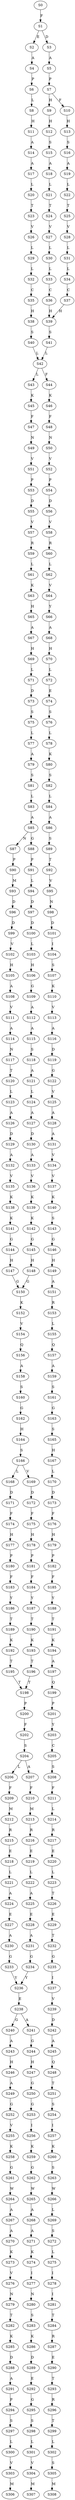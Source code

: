 strict digraph  {
	S0 -> S1 [ label = F ];
	S1 -> S2 [ label = E ];
	S1 -> S3 [ label = D ];
	S2 -> S4 [ label = A ];
	S3 -> S5 [ label = A ];
	S4 -> S6 [ label = P ];
	S5 -> S7 [ label = P ];
	S6 -> S8 [ label = L ];
	S7 -> S9 [ label = H ];
	S7 -> S10 [ label = F ];
	S8 -> S11 [ label = H ];
	S9 -> S12 [ label = H ];
	S10 -> S13 [ label = H ];
	S11 -> S14 [ label = A ];
	S12 -> S15 [ label = S ];
	S13 -> S16 [ label = S ];
	S14 -> S17 [ label = A ];
	S15 -> S18 [ label = A ];
	S16 -> S19 [ label = A ];
	S17 -> S20 [ label = L ];
	S18 -> S21 [ label = L ];
	S19 -> S22 [ label = L ];
	S20 -> S23 [ label = T ];
	S21 -> S24 [ label = T ];
	S22 -> S25 [ label = T ];
	S23 -> S26 [ label = V ];
	S24 -> S27 [ label = V ];
	S25 -> S28 [ label = V ];
	S26 -> S29 [ label = L ];
	S27 -> S30 [ label = L ];
	S28 -> S31 [ label = L ];
	S29 -> S32 [ label = L ];
	S30 -> S33 [ label = L ];
	S31 -> S34 [ label = L ];
	S32 -> S35 [ label = C ];
	S33 -> S36 [ label = C ];
	S34 -> S37 [ label = C ];
	S35 -> S38 [ label = H ];
	S36 -> S39 [ label = H ];
	S37 -> S39 [ label = H ];
	S38 -> S40 [ label = S ];
	S39 -> S41 [ label = S ];
	S40 -> S42 [ label = L ];
	S41 -> S42 [ label = L ];
	S42 -> S43 [ label = L ];
	S42 -> S44 [ label = F ];
	S43 -> S45 [ label = K ];
	S44 -> S46 [ label = K ];
	S45 -> S47 [ label = F ];
	S46 -> S48 [ label = F ];
	S47 -> S49 [ label = N ];
	S48 -> S50 [ label = N ];
	S49 -> S51 [ label = V ];
	S50 -> S52 [ label = V ];
	S51 -> S53 [ label = P ];
	S52 -> S54 [ label = P ];
	S53 -> S55 [ label = D ];
	S54 -> S56 [ label = D ];
	S55 -> S57 [ label = V ];
	S56 -> S58 [ label = V ];
	S57 -> S59 [ label = R ];
	S58 -> S60 [ label = R ];
	S59 -> S61 [ label = L ];
	S60 -> S62 [ label = L ];
	S61 -> S63 [ label = K ];
	S62 -> S64 [ label = V ];
	S63 -> S65 [ label = H ];
	S64 -> S66 [ label = Y ];
	S65 -> S67 [ label = A ];
	S66 -> S68 [ label = A ];
	S67 -> S69 [ label = H ];
	S68 -> S70 [ label = H ];
	S69 -> S71 [ label = L ];
	S70 -> S72 [ label = L ];
	S71 -> S73 [ label = D ];
	S72 -> S74 [ label = E ];
	S73 -> S75 [ label = S ];
	S74 -> S76 [ label = S ];
	S75 -> S77 [ label = L ];
	S76 -> S78 [ label = L ];
	S77 -> S79 [ label = A ];
	S78 -> S80 [ label = K ];
	S79 -> S81 [ label = S ];
	S80 -> S82 [ label = S ];
	S81 -> S83 [ label = L ];
	S82 -> S84 [ label = L ];
	S83 -> S85 [ label = A ];
	S84 -> S86 [ label = A ];
	S85 -> S87 [ label = N ];
	S85 -> S88 [ label = G ];
	S86 -> S89 [ label = S ];
	S87 -> S90 [ label = P ];
	S88 -> S91 [ label = P ];
	S89 -> S92 [ label = T ];
	S90 -> S93 [ label = M ];
	S91 -> S94 [ label = L ];
	S92 -> S95 [ label = V ];
	S93 -> S96 [ label = D ];
	S94 -> S97 [ label = D ];
	S95 -> S98 [ label = N ];
	S96 -> S99 [ label = D ];
	S97 -> S100 [ label = D ];
	S98 -> S101 [ label = D ];
	S99 -> S102 [ label = V ];
	S100 -> S103 [ label = L ];
	S101 -> S104 [ label = I ];
	S102 -> S105 [ label = H ];
	S103 -> S106 [ label = H ];
	S104 -> S107 [ label = S ];
	S105 -> S108 [ label = A ];
	S106 -> S109 [ label = G ];
	S107 -> S110 [ label = K ];
	S108 -> S111 [ label = V ];
	S109 -> S112 [ label = A ];
	S110 -> S113 [ label = V ];
	S111 -> S114 [ label = A ];
	S112 -> S115 [ label = A ];
	S113 -> S116 [ label = A ];
	S114 -> S117 [ label = N ];
	S115 -> S118 [ label = S ];
	S116 -> S119 [ label = D ];
	S117 -> S120 [ label = T ];
	S118 -> S121 [ label = A ];
	S119 -> S122 [ label = G ];
	S120 -> S123 [ label = L ];
	S121 -> S124 [ label = L ];
	S122 -> S125 [ label = V ];
	S123 -> S126 [ label = A ];
	S124 -> S127 [ label = A ];
	S125 -> S128 [ label = A ];
	S126 -> S129 [ label = D ];
	S127 -> S130 [ label = D ];
	S128 -> S131 [ label = A ];
	S129 -> S132 [ label = A ];
	S130 -> S133 [ label = A ];
	S131 -> S134 [ label = V ];
	S132 -> S135 [ label = V ];
	S133 -> S136 [ label = V ];
	S134 -> S137 [ label = V ];
	S135 -> S138 [ label = K ];
	S136 -> S139 [ label = K ];
	S137 -> S140 [ label = K ];
	S138 -> S141 [ label = K ];
	S139 -> S142 [ label = K ];
	S140 -> S143 [ label = S ];
	S141 -> S144 [ label = G ];
	S142 -> S145 [ label = G ];
	S143 -> S146 [ label = G ];
	S144 -> S147 [ label = H ];
	S145 -> S148 [ label = H ];
	S146 -> S149 [ label = H ];
	S147 -> S150 [ label = G ];
	S148 -> S150 [ label = G ];
	S149 -> S151 [ label = A ];
	S150 -> S152 [ label = K ];
	S151 -> S153 [ label = R ];
	S152 -> S154 [ label = V ];
	S153 -> S155 [ label = L ];
	S154 -> S156 [ label = Q ];
	S155 -> S157 [ label = Q ];
	S156 -> S158 [ label = A ];
	S157 -> S159 [ label = A ];
	S158 -> S160 [ label = S ];
	S159 -> S161 [ label = S ];
	S160 -> S162 [ label = G ];
	S161 -> S163 [ label = G ];
	S162 -> S164 [ label = H ];
	S163 -> S165 [ label = S ];
	S164 -> S166 [ label = S ];
	S165 -> S167 [ label = H ];
	S166 -> S168 [ label = L ];
	S166 -> S169 [ label = V ];
	S167 -> S170 [ label = L ];
	S168 -> S171 [ label = D ];
	S169 -> S172 [ label = D ];
	S170 -> S173 [ label = D ];
	S171 -> S174 [ label = F ];
	S172 -> S175 [ label = F ];
	S173 -> S176 [ label = F ];
	S174 -> S177 [ label = H ];
	S175 -> S178 [ label = H ];
	S176 -> S179 [ label = H ];
	S177 -> S180 [ label = P ];
	S178 -> S181 [ label = P ];
	S179 -> S182 [ label = P ];
	S180 -> S183 [ label = F ];
	S181 -> S184 [ label = F ];
	S182 -> S185 [ label = F ];
	S183 -> S186 [ label = Y ];
	S184 -> S187 [ label = Y ];
	S185 -> S188 [ label = Y ];
	S186 -> S189 [ label = T ];
	S187 -> S190 [ label = T ];
	S188 -> S191 [ label = T ];
	S189 -> S192 [ label = K ];
	S190 -> S193 [ label = K ];
	S191 -> S194 [ label = K ];
	S192 -> S195 [ label = T ];
	S193 -> S196 [ label = T ];
	S194 -> S197 [ label = A ];
	S195 -> S198 [ label = T ];
	S196 -> S198 [ label = T ];
	S197 -> S199 [ label = Q ];
	S198 -> S200 [ label = P ];
	S199 -> S201 [ label = P ];
	S200 -> S202 [ label = F ];
	S201 -> S203 [ label = Y ];
	S202 -> S204 [ label = S ];
	S203 -> S205 [ label = C ];
	S204 -> S206 [ label = L ];
	S204 -> S207 [ label = A ];
	S205 -> S208 [ label = S ];
	S206 -> S209 [ label = F ];
	S207 -> S210 [ label = F ];
	S208 -> S211 [ label = F ];
	S209 -> S212 [ label = M ];
	S210 -> S213 [ label = M ];
	S211 -> S214 [ label = L ];
	S212 -> S215 [ label = R ];
	S213 -> S216 [ label = R ];
	S214 -> S217 [ label = R ];
	S215 -> S218 [ label = E ];
	S216 -> S219 [ label = E ];
	S217 -> S220 [ label = E ];
	S218 -> S221 [ label = L ];
	S219 -> S222 [ label = L ];
	S220 -> S223 [ label = L ];
	S221 -> S224 [ label = A ];
	S222 -> S225 [ label = A ];
	S223 -> S226 [ label = T ];
	S224 -> S227 [ label = E ];
	S225 -> S228 [ label = E ];
	S226 -> S229 [ label = E ];
	S227 -> S230 [ label = A ];
	S228 -> S231 [ label = A ];
	S229 -> S232 [ label = T ];
	S230 -> S233 [ label = G ];
	S231 -> S234 [ label = G ];
	S232 -> S235 [ label = G ];
	S233 -> S236 [ label = Y ];
	S234 -> S236 [ label = Y ];
	S235 -> S237 [ label = I ];
	S236 -> S238 [ label = E ];
	S237 -> S239 [ label = V ];
	S238 -> S240 [ label = G ];
	S238 -> S241 [ label = A ];
	S239 -> S242 [ label = D ];
	S240 -> S243 [ label = A ];
	S241 -> S244 [ label = G ];
	S242 -> S245 [ label = A ];
	S243 -> S246 [ label = H ];
	S244 -> S247 [ label = H ];
	S245 -> S248 [ label = Q ];
	S246 -> S249 [ label = A ];
	S247 -> S250 [ label = G ];
	S248 -> S251 [ label = T ];
	S249 -> S252 [ label = G ];
	S250 -> S253 [ label = G ];
	S251 -> S254 [ label = S ];
	S252 -> S255 [ label = V ];
	S253 -> S256 [ label = I ];
	S254 -> S257 [ label = I ];
	S255 -> S258 [ label = K ];
	S256 -> S259 [ label = K ];
	S257 -> S260 [ label = K ];
	S258 -> S261 [ label = G ];
	S259 -> S262 [ label = G ];
	S260 -> S263 [ label = S ];
	S261 -> S264 [ label = W ];
	S262 -> S265 [ label = W ];
	S263 -> S266 [ label = W ];
	S264 -> S267 [ label = A ];
	S265 -> S268 [ label = A ];
	S266 -> S269 [ label = L ];
	S267 -> S270 [ label = A ];
	S268 -> S271 [ label = A ];
	S269 -> S272 [ label = S ];
	S270 -> S273 [ label = K ];
	S271 -> S274 [ label = K ];
	S272 -> S275 [ label = L ];
	S273 -> S276 [ label = V ];
	S274 -> S277 [ label = I ];
	S275 -> S278 [ label = I ];
	S276 -> S279 [ label = N ];
	S277 -> S280 [ label = N ];
	S278 -> S281 [ label = I ];
	S279 -> S282 [ label = T ];
	S280 -> S283 [ label = S ];
	S281 -> S284 [ label = T ];
	S282 -> S285 [ label = K ];
	S283 -> S286 [ label = K ];
	S284 -> S287 [ label = R ];
	S285 -> S288 [ label = D ];
	S286 -> S289 [ label = D ];
	S287 -> S290 [ label = E ];
	S288 -> S291 [ label = A ];
	S289 -> S292 [ label = E ];
	S290 -> S293 [ label = T ];
	S291 -> S294 [ label = P ];
	S292 -> S295 [ label = G ];
	S293 -> S296 [ label = R ];
	S294 -> S297 [ label = S ];
	S295 -> S298 [ label = S ];
	S296 -> S299 [ label = T ];
	S297 -> S300 [ label = L ];
	S298 -> S301 [ label = L ];
	S299 -> S302 [ label = L ];
	S300 -> S303 [ label = V ];
	S301 -> S304 [ label = V ];
	S302 -> S305 [ label = S ];
	S303 -> S306 [ label = M ];
	S304 -> S307 [ label = M ];
	S305 -> S308 [ label = M ];
}
